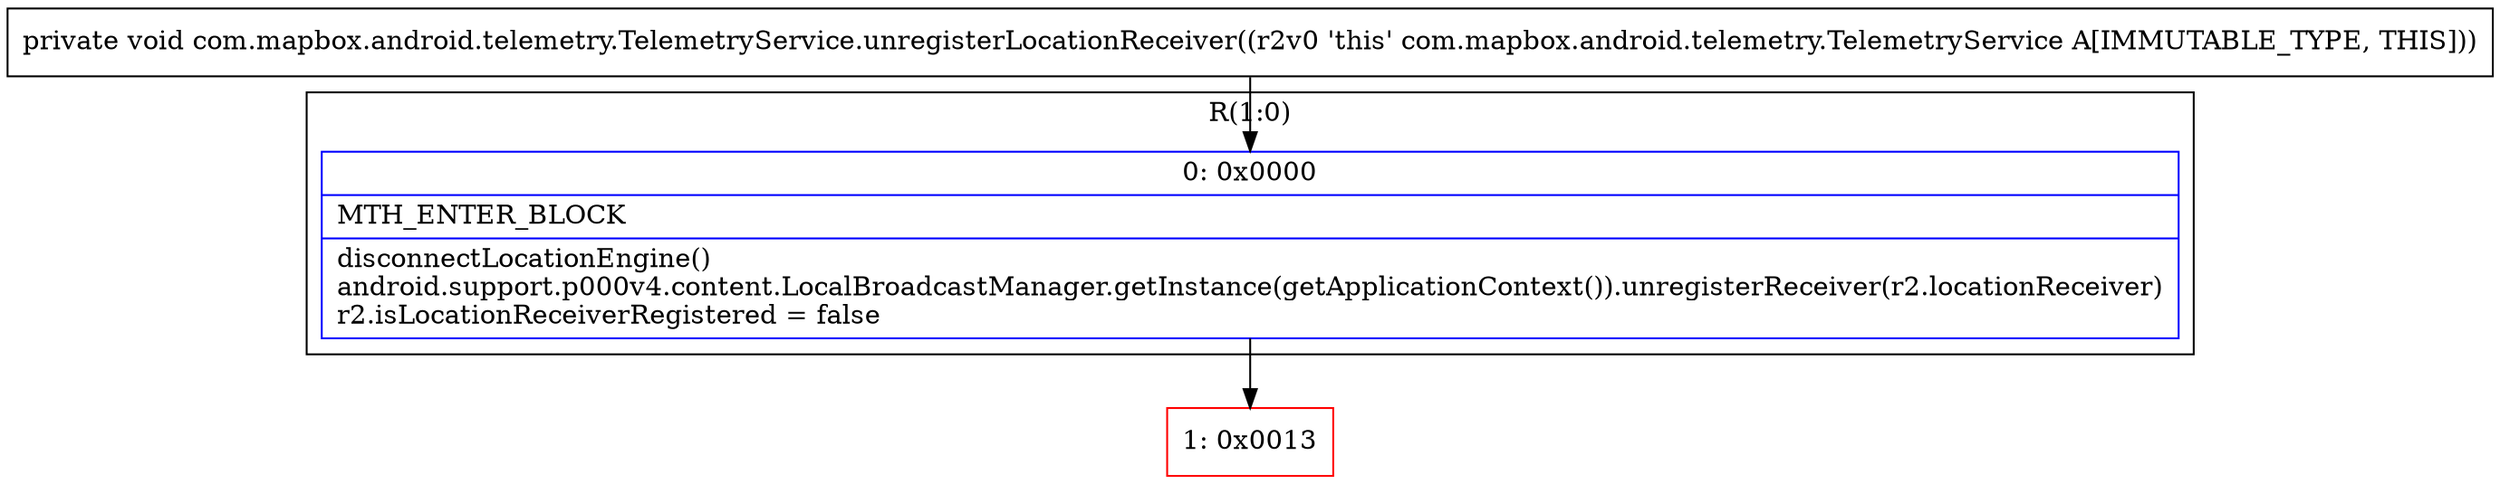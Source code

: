 digraph "CFG forcom.mapbox.android.telemetry.TelemetryService.unregisterLocationReceiver()V" {
subgraph cluster_Region_1467476727 {
label = "R(1:0)";
node [shape=record,color=blue];
Node_0 [shape=record,label="{0\:\ 0x0000|MTH_ENTER_BLOCK\l|disconnectLocationEngine()\landroid.support.p000v4.content.LocalBroadcastManager.getInstance(getApplicationContext()).unregisterReceiver(r2.locationReceiver)\lr2.isLocationReceiverRegistered = false\l}"];
}
Node_1 [shape=record,color=red,label="{1\:\ 0x0013}"];
MethodNode[shape=record,label="{private void com.mapbox.android.telemetry.TelemetryService.unregisterLocationReceiver((r2v0 'this' com.mapbox.android.telemetry.TelemetryService A[IMMUTABLE_TYPE, THIS])) }"];
MethodNode -> Node_0;
Node_0 -> Node_1;
}

